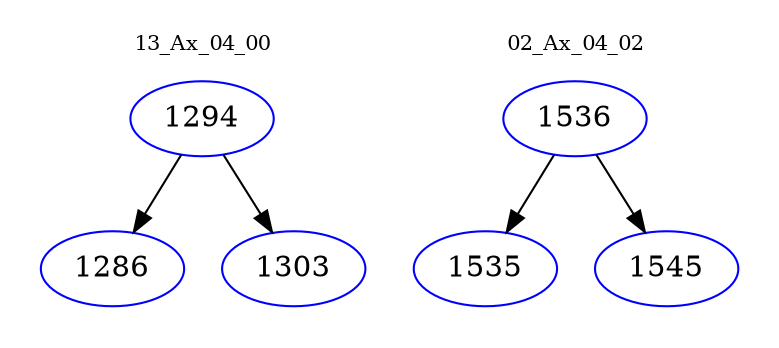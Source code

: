 digraph{
subgraph cluster_0 {
color = white
label = "13_Ax_04_00";
fontsize=10;
T0_1294 [label="1294", color="blue"]
T0_1294 -> T0_1286 [color="black"]
T0_1286 [label="1286", color="blue"]
T0_1294 -> T0_1303 [color="black"]
T0_1303 [label="1303", color="blue"]
}
subgraph cluster_1 {
color = white
label = "02_Ax_04_02";
fontsize=10;
T1_1536 [label="1536", color="blue"]
T1_1536 -> T1_1535 [color="black"]
T1_1535 [label="1535", color="blue"]
T1_1536 -> T1_1545 [color="black"]
T1_1545 [label="1545", color="blue"]
}
}
